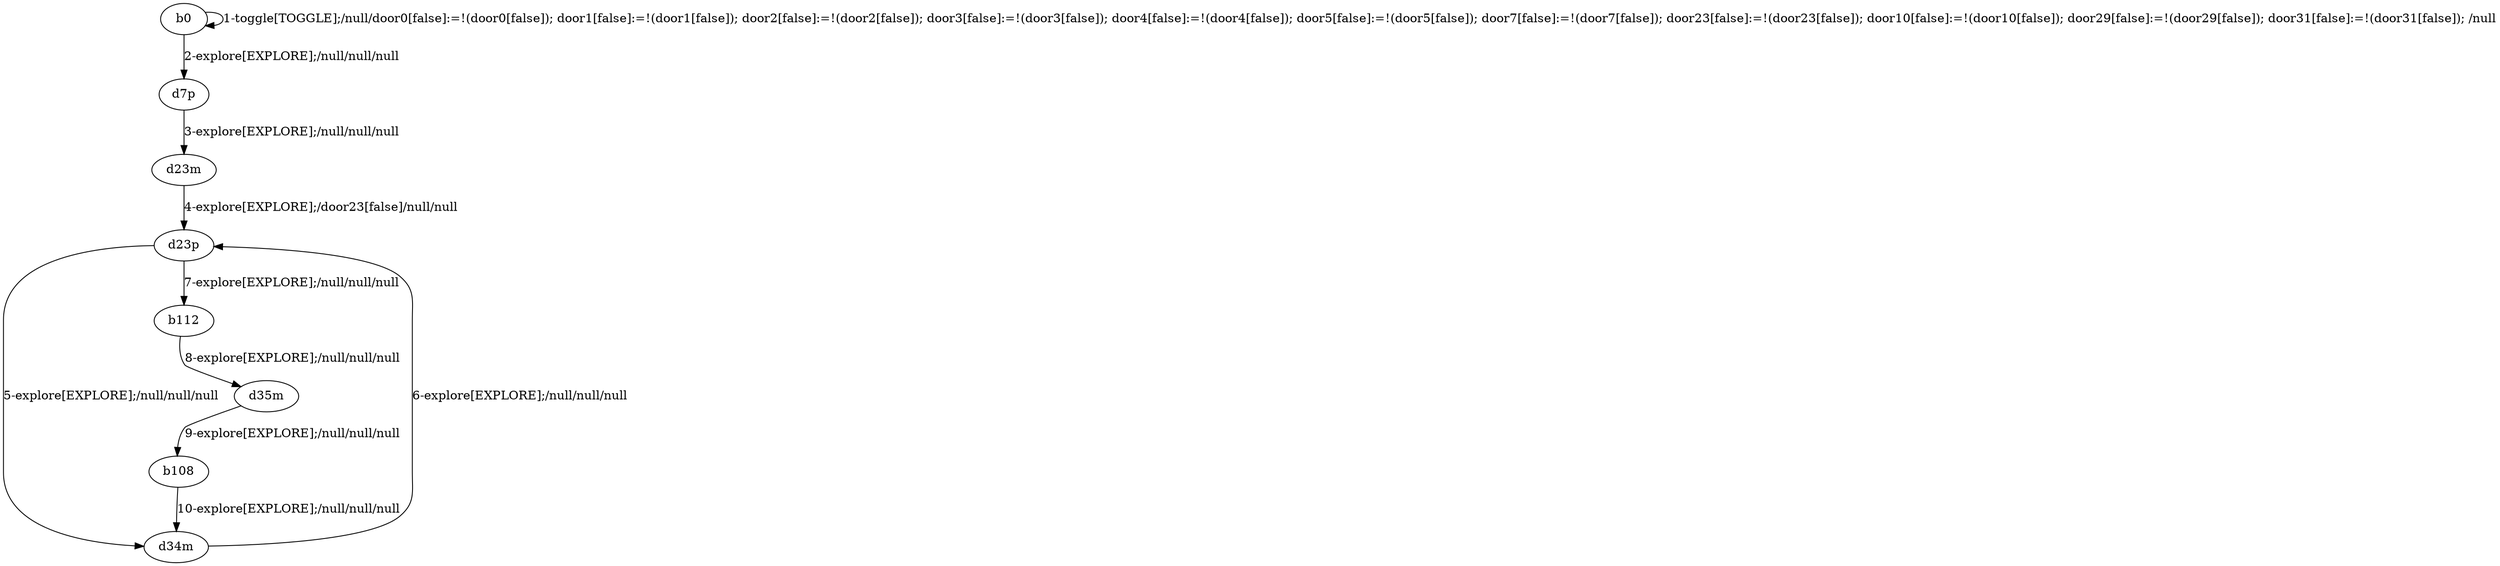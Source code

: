 # Total number of goals covered by this test: 5
# b112 --> d35m
# d35m --> b108
# d23p --> d34m
# d23p --> b112
# d34m --> d23p

digraph g {
"b0" -> "b0" [label = "1-toggle[TOGGLE];/null/door0[false]:=!(door0[false]); door1[false]:=!(door1[false]); door2[false]:=!(door2[false]); door3[false]:=!(door3[false]); door4[false]:=!(door4[false]); door5[false]:=!(door5[false]); door7[false]:=!(door7[false]); door23[false]:=!(door23[false]); door10[false]:=!(door10[false]); door29[false]:=!(door29[false]); door31[false]:=!(door31[false]); /null"];
"b0" -> "d7p" [label = "2-explore[EXPLORE];/null/null/null"];
"d7p" -> "d23m" [label = "3-explore[EXPLORE];/null/null/null"];
"d23m" -> "d23p" [label = "4-explore[EXPLORE];/door23[false]/null/null"];
"d23p" -> "d34m" [label = "5-explore[EXPLORE];/null/null/null"];
"d34m" -> "d23p" [label = "6-explore[EXPLORE];/null/null/null"];
"d23p" -> "b112" [label = "7-explore[EXPLORE];/null/null/null"];
"b112" -> "d35m" [label = "8-explore[EXPLORE];/null/null/null"];
"d35m" -> "b108" [label = "9-explore[EXPLORE];/null/null/null"];
"b108" -> "d34m" [label = "10-explore[EXPLORE];/null/null/null"];
}